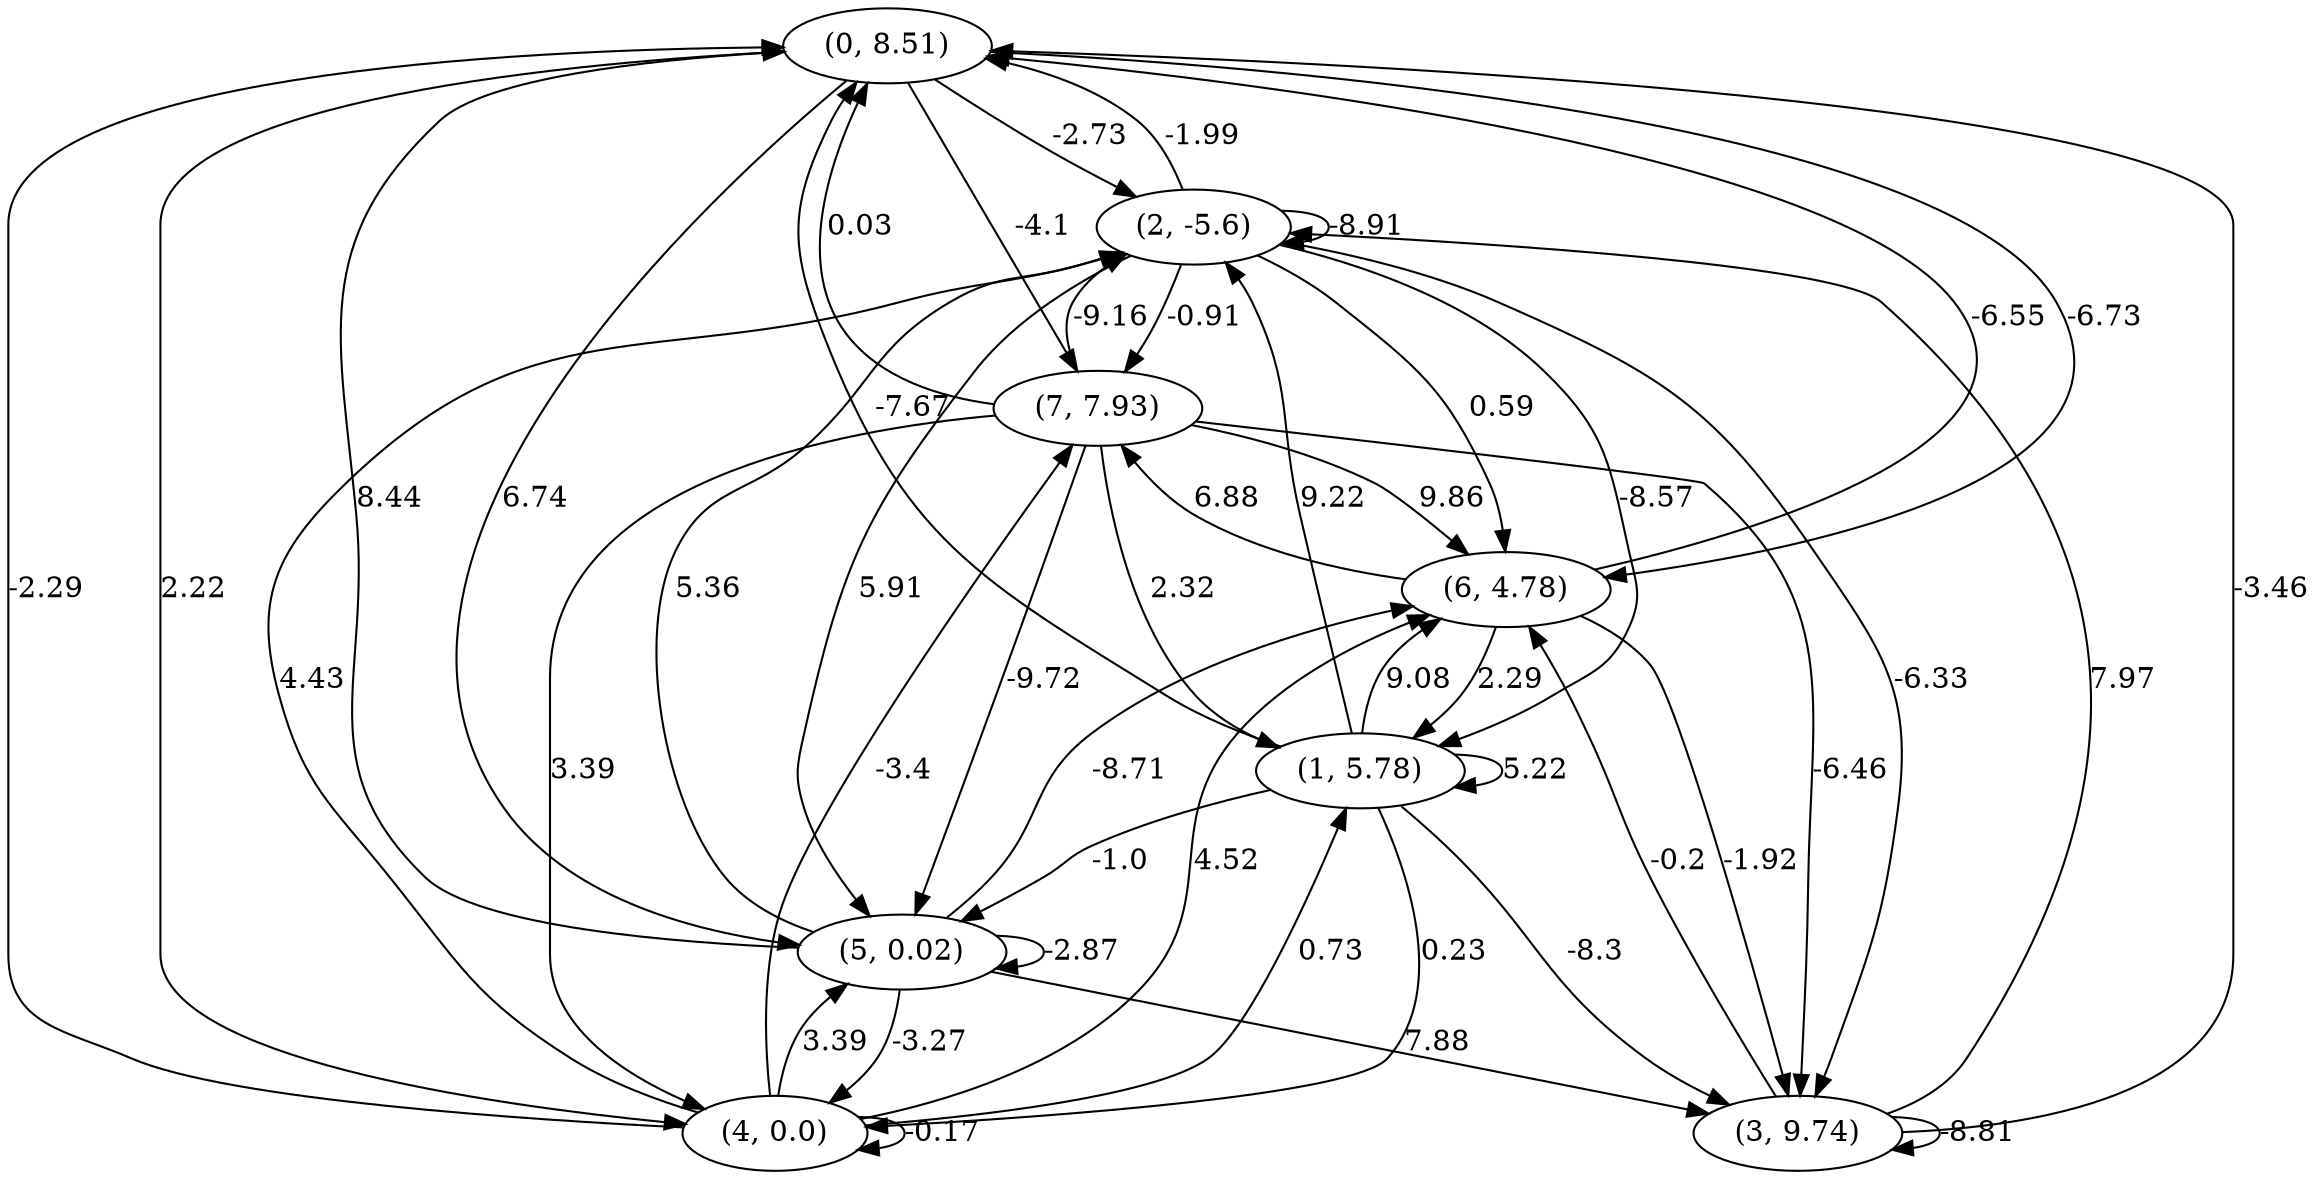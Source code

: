 digraph {
    0 [ label = "(0, 8.51)" ]
    1 [ label = "(1, 5.78)" ]
    2 [ label = "(2, -5.6)" ]
    3 [ label = "(3, 9.74)" ]
    4 [ label = "(4, 0.0)" ]
    5 [ label = "(5, 0.02)" ]
    6 [ label = "(6, 4.78)" ]
    7 [ label = "(7, 7.93)" ]
    1 -> 1 [ label = "5.22" ]
    2 -> 2 [ label = "-8.91" ]
    3 -> 3 [ label = "-8.81" ]
    4 -> 4 [ label = "-0.17" ]
    5 -> 5 [ label = "-2.87" ]
    1 -> 0 [ label = "-7.67" ]
    2 -> 0 [ label = "-1.99" ]
    3 -> 0 [ label = "-3.46" ]
    4 -> 0 [ label = "-2.29" ]
    5 -> 0 [ label = "8.44" ]
    6 -> 0 [ label = "-6.55" ]
    7 -> 0 [ label = "0.03" ]
    2 -> 1 [ label = "-8.57" ]
    4 -> 1 [ label = "0.73" ]
    6 -> 1 [ label = "2.29" ]
    7 -> 1 [ label = "2.32" ]
    0 -> 2 [ label = "-2.73" ]
    1 -> 2 [ label = "9.22" ]
    3 -> 2 [ label = "7.97" ]
    4 -> 2 [ label = "4.43" ]
    5 -> 2 [ label = "5.36" ]
    7 -> 2 [ label = "-9.16" ]
    1 -> 3 [ label = "-8.3" ]
    2 -> 3 [ label = "-6.33" ]
    5 -> 3 [ label = "7.88" ]
    6 -> 3 [ label = "-1.92" ]
    7 -> 3 [ label = "-6.46" ]
    0 -> 4 [ label = "2.22" ]
    1 -> 4 [ label = "0.23" ]
    5 -> 4 [ label = "-3.27" ]
    7 -> 4 [ label = "3.39" ]
    0 -> 5 [ label = "6.74" ]
    1 -> 5 [ label = "-1.0" ]
    2 -> 5 [ label = "5.91" ]
    4 -> 5 [ label = "3.39" ]
    7 -> 5 [ label = "-9.72" ]
    0 -> 6 [ label = "-6.73" ]
    1 -> 6 [ label = "9.08" ]
    2 -> 6 [ label = "0.59" ]
    3 -> 6 [ label = "-0.2" ]
    4 -> 6 [ label = "4.52" ]
    5 -> 6 [ label = "-8.71" ]
    7 -> 6 [ label = "9.86" ]
    0 -> 7 [ label = "-4.1" ]
    2 -> 7 [ label = "-0.91" ]
    4 -> 7 [ label = "-3.4" ]
    6 -> 7 [ label = "6.88" ]
}

